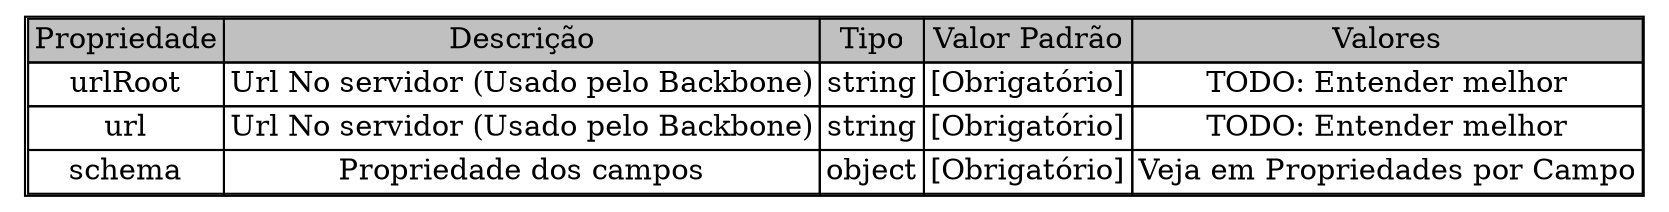 digraph structs {
node [shape=plaintext]
struct1 [label=<
<TABLE BORDER="1" CELLBORDER="1" CELLSPACING="0">

<tr>
	<td BGCOLOR="gray">Propriedade</td>
	<td BGCOLOR="gray">Descrição</td>	
	<td BGCOLOR="gray">Tipo</td>	
	<td BGCOLOR="gray">Valor Padrão</td>
	<td BGCOLOR="gray">Valores</td>
</tr>

<tr>
	<td>urlRoot</td>
	<td>Url No servidor (Usado pelo Backbone)</td>
	<td>string</td>
	<td>[Obrigatório]</td>
	<td>TODO: Entender melhor</td>		
</tr>

<tr>
	<td>url</td>
	<td>Url No servidor (Usado pelo Backbone)</td>
	<td>string</td>
	<td>[Obrigatório]</td>
	<td>TODO: Entender melhor</td>		
</tr>

<tr>
	<td>schema</td>
	<td>Propriedade dos campos</td>
	<td>object</td>
	<td>[Obrigatório]</td>
	<td>Veja em Propriedades por Campo</td>		
</tr>
</TABLE>
>];
}